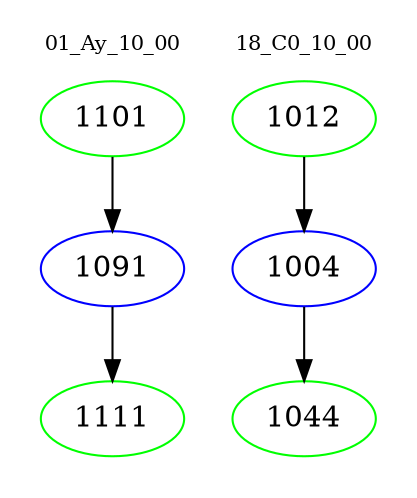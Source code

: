 digraph{
subgraph cluster_0 {
color = white
label = "01_Ay_10_00";
fontsize=10;
T0_1101 [label="1101", color="green"]
T0_1101 -> T0_1091 [color="black"]
T0_1091 [label="1091", color="blue"]
T0_1091 -> T0_1111 [color="black"]
T0_1111 [label="1111", color="green"]
}
subgraph cluster_1 {
color = white
label = "18_C0_10_00";
fontsize=10;
T1_1012 [label="1012", color="green"]
T1_1012 -> T1_1004 [color="black"]
T1_1004 [label="1004", color="blue"]
T1_1004 -> T1_1044 [color="black"]
T1_1044 [label="1044", color="green"]
}
}
